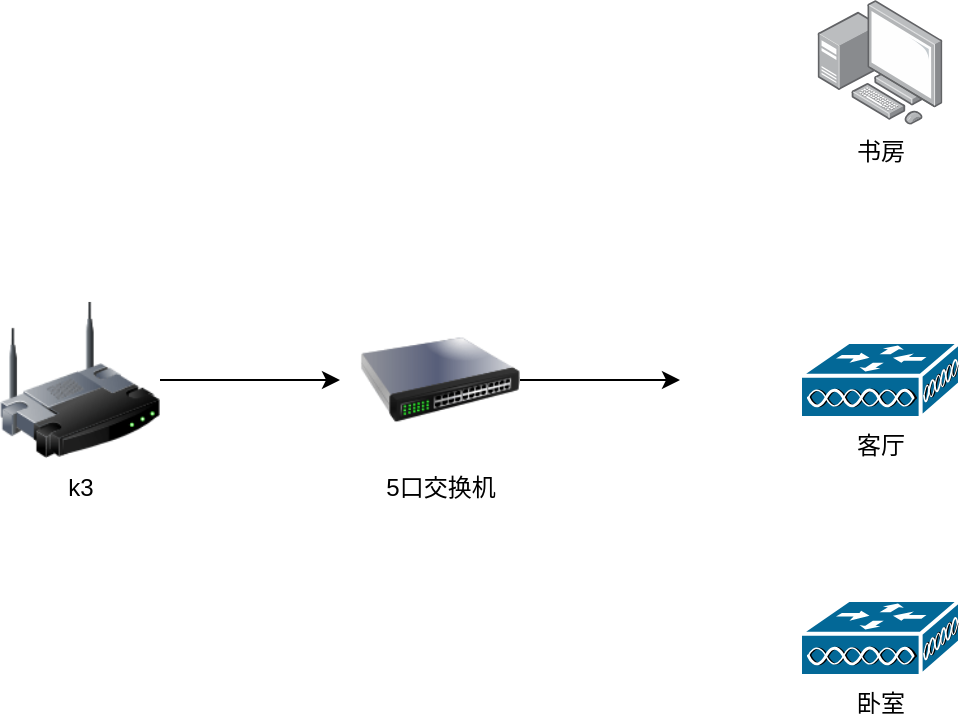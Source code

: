 <mxfile version="17.4.5" type="github">
  <diagram id="l8hXMBHkgcEJcSW0mbfh" name="Page-1">
    <mxGraphModel dx="1038" dy="539" grid="1" gridSize="10" guides="1" tooltips="1" connect="1" arrows="1" fold="1" page="1" pageScale="1" pageWidth="1169" pageHeight="827" math="0" shadow="0">
      <root>
        <mxCell id="0" />
        <mxCell id="1" parent="0" />
        <mxCell id="yNWG9U2jNo0fa29373Dh-3" value="" style="edgeStyle=orthogonalEdgeStyle;rounded=0;orthogonalLoop=1;jettySize=auto;html=1;" edge="1" parent="1" source="yNWG9U2jNo0fa29373Dh-1">
          <mxGeometry relative="1" as="geometry">
            <mxPoint x="340" y="240" as="targetPoint" />
          </mxGeometry>
        </mxCell>
        <mxCell id="yNWG9U2jNo0fa29373Dh-1" value="k3" style="image;html=1;image=img/lib/clip_art/networking/Wireless_Router_128x128.png" vertex="1" parent="1">
          <mxGeometry x="170" y="200" width="80" height="80" as="geometry" />
        </mxCell>
        <mxCell id="yNWG9U2jNo0fa29373Dh-6" value="" style="edgeStyle=orthogonalEdgeStyle;rounded=0;orthogonalLoop=1;jettySize=auto;html=1;" edge="1" parent="1" source="yNWG9U2jNo0fa29373Dh-4">
          <mxGeometry relative="1" as="geometry">
            <mxPoint x="510" y="240" as="targetPoint" />
          </mxGeometry>
        </mxCell>
        <mxCell id="yNWG9U2jNo0fa29373Dh-4" value="5口交换机" style="image;html=1;image=img/lib/clip_art/networking/Switch_128x128.png" vertex="1" parent="1">
          <mxGeometry x="350" y="200" width="80" height="80" as="geometry" />
        </mxCell>
        <mxCell id="yNWG9U2jNo0fa29373Dh-8" value="书房" style="points=[];aspect=fixed;html=1;align=center;shadow=0;dashed=0;image;image=img/lib/allied_telesis/computer_and_terminals/Personal_Computer_with_Server.svg;" vertex="1" parent="1">
          <mxGeometry x="578.8" y="50" width="62.4" height="62.4" as="geometry" />
        </mxCell>
        <mxCell id="yNWG9U2jNo0fa29373Dh-9" value="客厅" style="shape=mxgraph.cisco.misc.mesh_ap;html=1;pointerEvents=1;dashed=0;fillColor=#036897;strokeColor=#ffffff;strokeWidth=2;verticalLabelPosition=bottom;verticalAlign=top;align=center;outlineConnect=0;" vertex="1" parent="1">
          <mxGeometry x="570" y="221" width="80" height="38" as="geometry" />
        </mxCell>
        <mxCell id="yNWG9U2jNo0fa29373Dh-10" value="卧室" style="shape=mxgraph.cisco.misc.mesh_ap;html=1;pointerEvents=1;dashed=0;fillColor=#036897;strokeColor=#ffffff;strokeWidth=2;verticalLabelPosition=bottom;verticalAlign=top;align=center;outlineConnect=0;" vertex="1" parent="1">
          <mxGeometry x="570" y="350" width="80" height="38" as="geometry" />
        </mxCell>
      </root>
    </mxGraphModel>
  </diagram>
</mxfile>
